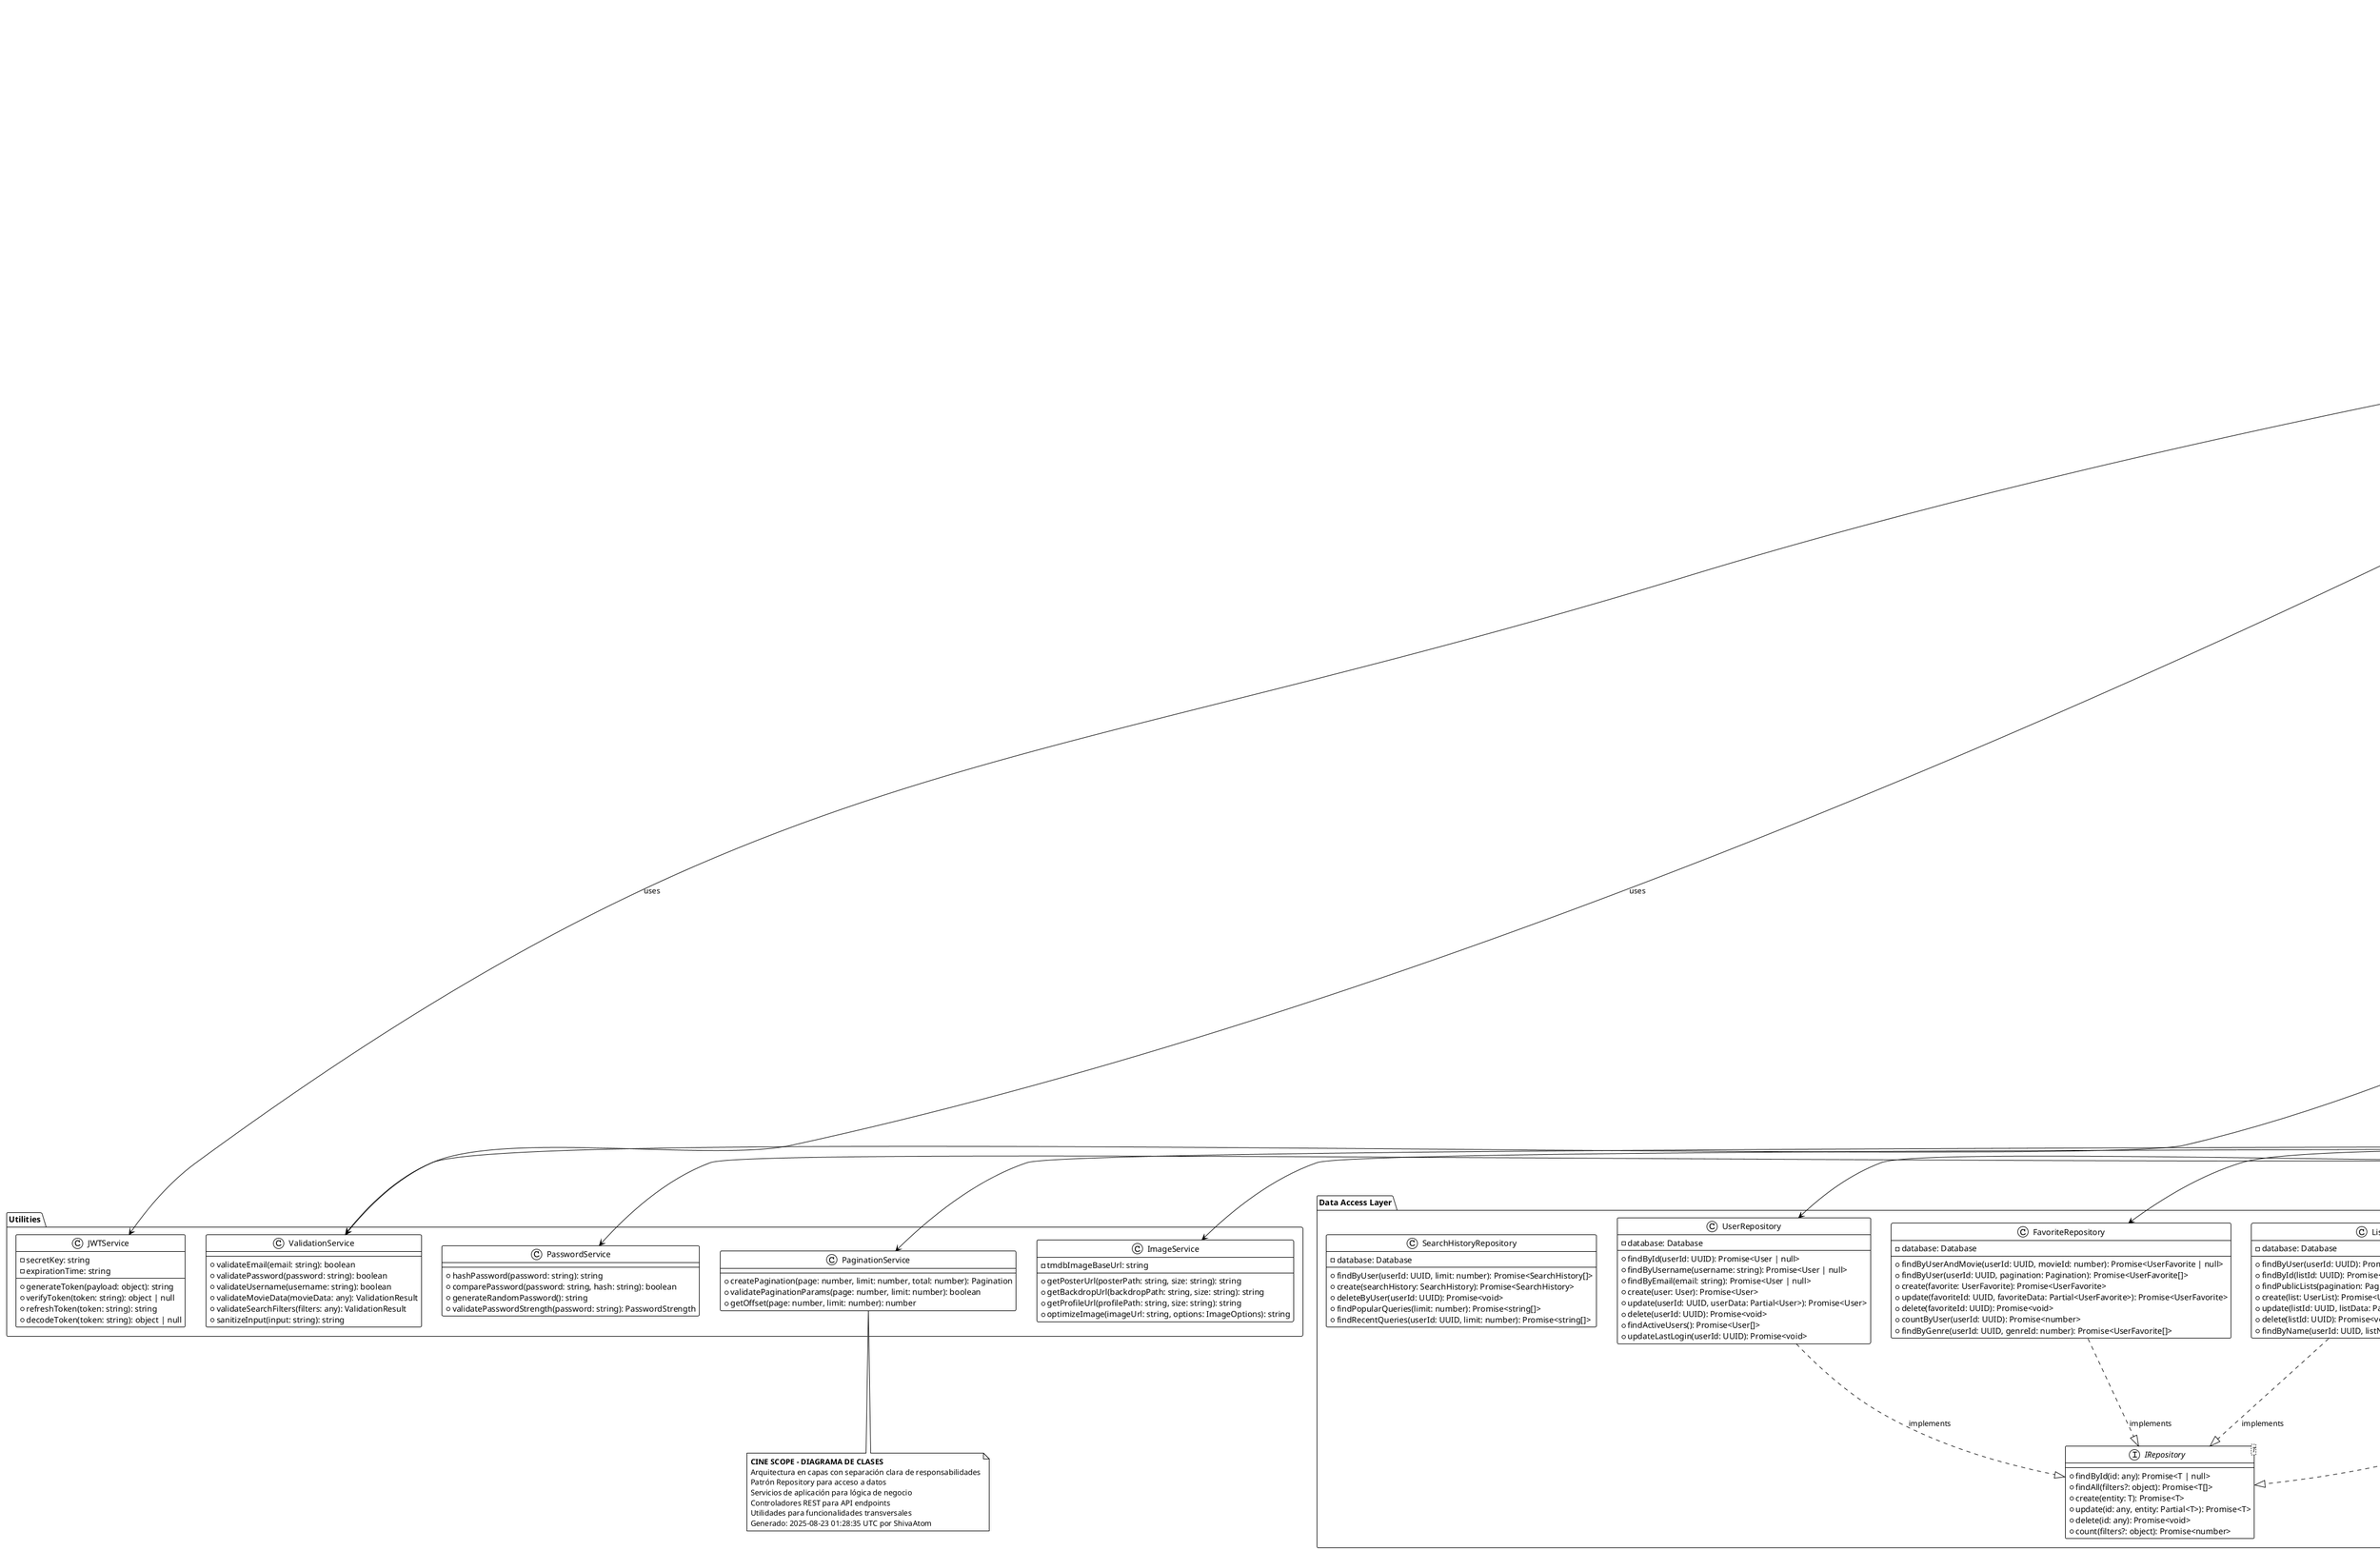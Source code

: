 @startuml DiagramaClases_CineScope
!theme plain

title Cine Scope - Diagrama de Clases\nAplicación de Búsqueda y Gestión de Películas\nGenerado: 2025-08-23 01:28:35 UTC por ShivaAtom

' ============================================================================
' CLASES DE ENTIDADES DEL DOMINIO
' ============================================================================

package "Domain Entities" {
    
    class User {
        - userId: UUID
        - username: string
        - email: string
        - passwordHash: string
        - firstName: string
        - lastName: string
        - avatarUrl: string
        - preferredLanguage: string
        - isActive: boolean
        - isVerified: boolean
        - createdAt: Date
        - updatedAt: Date
        - lastLogin: Date
        --
        + constructor(userData: UserData)
        + validateEmail(): boolean
        + validateUsername(): boolean
        + setPassword(password: string): void
        + checkPassword(password: string): boolean
        + updateProfile(profileData: UserProfile): void
        + activate(): void
        + deactivate(): void
        + updateLastLogin(): void
        + getFullName(): string
        + isValidSession(): boolean
    }
    
    class Movie {
        - movieId: number
        - tmdbId: number
        - title: string
        - originalTitle: string
        - overview: string
        - releaseDate: Date
        - runtime: number
        - adult: boolean
        - originalLanguage: string
        - popularity: number
        - voteAverage: number
        - voteCount: number
        - posterPath: string
        - backdropPath: string
        - budget: number
        - revenue: number
        - tagline: string
        - homepage: string
        - imdbId: string
        - status: string
        - createdAt: Date
        - updatedAt: Date
        - genres: Genre[]
        - productionCompanies: ProductionCompany[]
        --
        + constructor(movieData: MovieData)
        + getFullPosterUrl(): string
        + getFullBackdropUrl(): string
        + calculateRating(): number
        + isReleased(): boolean
        + getFormattedRuntime(): string
        + getFormattedBudget(): string
        + getFormattedRevenue(): string
        + addGenre(genre: Genre): void
        + removeGenre(genreId: number): void
        + updateFromTMDB(tmdbData: TMDBMovieData): void
        + getLocalizedTitle(language: string): string
        + getAgeRating(): string
    }
    
    class Genre {
        - genreId: number
        - tmdbGenreId: number
        - name: string
        - nameEs: string
        - nameEn: string
        - description: string
        - iconName: string
        - colorHex: string
        - isActive: boolean
        - sortOrder: number
        --
        + constructor(genreData: GenreData)
        + getLocalizedName(language: string): string
        + activate(): void
        + deactivate(): void
        + updateSortOrder(order: number): void
    }
    
    class UserFavorite {
        - favoriteId: UUID
        - userId: UUID
        - movieId: number
        - personalRating: number
        - personalNotes: string
        - isWatched: boolean
        - watchedAt: Date
        - rewatchCount: number
        - addedAt: Date
        - updatedAt: Date
        --
        + constructor(favoriteData: FavoriteData)
        + setRating(rating: number): void
        + addNotes(notes: string): void
        + markAsWatched(): void
        + markAsUnwatched(): void
        + incrementRewatch(): void
        + updateNotes(notes: string): void
    }
    
    class UserList {
        - listId: UUID
        - userId: UUID
        - listName: string
        - description: string
        - coverImageUrl: string
        - isPublic: boolean
        - isDefault: boolean
        - allowDuplicates: boolean
        - defaultSortOrder: string
        - movieCount: number
        - totalRuntime: number
        - createdAt: Date
        - updatedAt: Date
        - items: UserListItem[]
        --
        + constructor(listData: ListData)
        + addMovie(movieId: number, notes?: string): void
        + removeMovie(movieId: number): void
        + updateMovieOrder(movieId: number, order: number): void
        + makePublic(): void
        + makePrivate(): void
        + updateMovieCount(): void
        + calculateTotalRuntime(): number
        + sortItems(sortType: string): void
        + validateListName(): boolean
    }
    
    class UserListItem {
        - listItemId: UUID
        - listId: UUID
        - movieId: number
        - personalNotes: string
        - customSortOrder: number
        - addedAt: Date
        --
        + constructor(itemData: ListItemData)
        + updateNotes(notes: string): void
        + updateSortOrder(order: number): void
    }
    
    class SearchHistory {
        - searchId: UUID
        - userId: UUID
        - searchQuery: string
        - searchFilters: object
        - searchType: string
        - resultsCount: number
        - selectedMovieId: number
        - ipAddress: string
        - userAgent: string
        - responseTimeMs: number
        - searchTimestamp: Date
        --
        + constructor(searchData: SearchData)
        + getFormattedFilters(): string
        + isRecentSearch(): boolean
    }
}

' ============================================================================
' CLASES DE SERVICIOS DE APLICACIÓN
' ============================================================================

package "Application Services" {
    
    class UserService {
        - userRepository: UserRepository
        - passwordService: PasswordService
        - emailService: EmailService
        --
        + createUser(userData: UserRegistrationData): Promise<User>
        + authenticateUser(username: string, password: string): Promise<AuthResult>
        + getUserById(userId: UUID): Promise<User>
        + getUserByUsername(username: string): Promise<User>
        + getUserByEmail(email: string): Promise<User>
        + updateUserProfile(userId: UUID, profileData: UserProfile): Promise<User>
        + changePassword(userId: UUID, oldPassword: string, newPassword: string): Promise<void>
        + deactivateUser(userId: UUID): Promise<void>
        + sendVerificationEmail(userId: UUID): Promise<void>
        + verifyUserEmail(token: string): Promise<boolean>
        + resetPassword(email: string): Promise<void>
        + updateLastLogin(userId: UUID): Promise<void>
    }
    
    class MovieService {
        - movieRepository: MovieRepository
        - tmdbService: TMDBService
        - cacheService: CacheService
        --
        + searchMovies(query: string, filters: SearchFilters): Promise<SearchResult>
        + getMovieById(movieId: number): Promise<Movie>
        + getMovieByTMDBId(tmdbId: number): Promise<Movie>
        + getPopularMovies(page: number): Promise<Movie[]>
        + getMoviesByGenre(genreId: number, page: number): Promise<Movie[]>
        + updateMovieFromTMDB(tmdbId: number): Promise<Movie>
        + getMovieDetails(tmdbId: number): Promise<MovieDetails>
        + getMovieCredits(tmdbId: number): Promise<MovieCredits>
        + getMovieImages(tmdbId: number): Promise<MovieImages>
        + getMovieVideos(tmdbId: number): Promise<MovieVideos>
        + getMovieReviews(tmdbId: number): Promise<MovieReviews>
        + getRecommendations(tmdbId: number): Promise<Movie[]>
        + getSimilarMovies(tmdbId: number): Promise<Movie[]>
    }
    
    class FavoriteService {
        - favoriteRepository: FavoriteRepository
        - movieService: MovieService
        - notificationService: NotificationService
        --
        + addToFavorites(userId: UUID, movieId: number): Promise<UserFavorite>
        + removeFromFavorites(userId: UUID, movieId: number): Promise<void>
        + getUserFavorites(userId: UUID, pagination: Pagination): Promise<UserFavorite[]>
        + isFavorite(userId: UUID, movieId: number): Promise<boolean>
        + updateFavoriteRating(favoriteId: UUID, rating: number): Promise<UserFavorite>
        + updateFavoriteNotes(favoriteId: UUID, notes: string): Promise<UserFavorite>
        + markAsWatched(favoriteId: UUID): Promise<UserFavorite>
        + getFavoritesByGenre(userId: UUID, genreId: number): Promise<UserFavorite[]>
        + getFavoriteStatistics(userId: UUID): Promise<FavoriteStats>
        + exportFavorites(userId: UUID, format: string): Promise<string>
    }
    
    class ListService {
        - listRepository: ListRepository
        - listItemRepository: ListItemRepository
        - movieService: MovieService
        --
        + createList(userId: UUID, listData: ListCreationData): Promise<UserList>
        + getUserLists(userId: UUID): Promise<UserList[]>
        + getListById(listId: UUID): Promise<UserList>
        + updateList(listId: UUID, listData: ListUpdateData): Promise<UserList>
        + deleteList(listId: UUID): Promise<void>
        + addMovieToList(listId: UUID, movieId: number, notes?: string): Promise<UserListItem>
        + removeMovieFromList(listId: UUID, movieId: number): Promise<void>
        + updateListItemOrder(listId: UUID, movieId: number, order: number): Promise<void>
        + getPublicLists(pagination: Pagination): Promise<UserList[]>
        + shareList(listId: UUID): Promise<string>
        + duplicateList(listId: UUID, newName: string): Promise<UserList>
    }
    
    class TMDBService {
        - apiKey: string
        - baseUrl: string
        - httpClient: HttpClient
        - cacheService: CacheService
        --
        + searchMovies(query: string, page: number): Promise<TMDBSearchResult>
        + getMovieDetails(tmdbId: number): Promise<TMDBMovieDetails>
        + getPopularMovies(page: number): Promise<TMDBMovieResult[]>
        + getTopRatedMovies(page: number): Promise<TMDBMovieResult[]>
        + getNowPlayingMovies(page: number): Promise<TMDBMovieResult[]>
        + getUpcomingMovies(page: number): Promise<TMDBMovieResult[]>
        + getMoviesByGenre(genreId: number, page: number): Promise<TMDBMovieResult[]>
        + getGenres(): Promise<TMDBGenre[]>
        + getMovieCredits(tmdbId: number): Promise<TMDBCredits>
        + getMovieImages(tmdbId: number): Promise<TMDBImages>
        + getMovieVideos(tmdbId: number): Promise<TMDBVideos>
        + getMovieReviews(tmdbId: number): Promise<TMDBReviews>
        + getConfiguration(): Promise<TMDBConfiguration>
        - makeRequest(endpoint: string, params: object): Promise<any>
        - handleRateLimit(): Promise<void>
    }
    
    class CacheService {
        - redisClient: RedisClient
        - defaultTTL: number
        --
        + get<T>(key: string): Promise<T | null>
        + set(key: string, value: any, ttl?: number): Promise<void>
        + delete(key: string): Promise<void>
        + exists(key: string): Promise<boolean>
        + invalidatePattern(pattern: string): Promise<void>
        + getMovieCache(tmdbId: number, type: string): Promise<any>
        + setMovieCache(tmdbId: number, type: string, data: any): Promise<void>
        + clearUserCache(userId: UUID): Promise<void>
        + getSearchCache(query: string, filters: object): Promise<any>
        + setSearchCache(query: string, filters: object, results: any): Promise<void>
    }
    
    class SearchService {
        - movieService: MovieService
        - searchHistoryRepository: SearchHistoryRepository
        - cacheService: CacheService
        --
        + searchMovies(query: string, filters: SearchFilters, userId?: UUID): Promise<SearchResult>
        + getSearchSuggestions(query: string): Promise<string[]>
        + getPopularSearches(): Promise<string[]>
        + getUserSearchHistory(userId: UUID): Promise<SearchHistory[]>
        + saveSearchHistory(searchData: SearchData): Promise<SearchHistory>
        + clearSearchHistory(userId: UUID): Promise<void>
        + getAdvancedSearch(filters: AdvancedFilters): Promise<SearchResult>
        + getAutocompleteSuggestions(query: string): Promise<AutocompleteResult[]>
    }
}

' ============================================================================
' CLASES DE CONTROLADORES (API)
' ============================================================================

package "API Controllers" {
    
    class AuthController {
        - userService: UserService
        - jwtService: JWTService
        - validationService: ValidationService
        --
        + register(req: Request, res: Response): Promise<void>
        + login(req: Request, res: Response): Promise<void>
        + logout(req: Request, res: Response): Promise<void>
        + refreshToken(req: Request, res: Response): Promise<void>
        + forgotPassword(req: Request, res: Response): Promise<void>
        + resetPassword(req: Request, res: Response): Promise<void>
        + verifyEmail(req: Request, res: Response): Promise<void>
        + getCurrentUser(req: Request, res: Response): Promise<void>
    }
    
    class MovieController {
        - movieService: MovieService
        - searchService: SearchService
        --
        + searchMovies(req: Request, res: Response): Promise<void>
        + getMovieDetails(req: Request, res: Response): Promise<void>
        + getPopularMovies(req: Request, res: Response): Promise<void>
        + getTopRatedMovies(req: Request, res: Response): Promise<void>
        + getNowPlayingMovies(req: Request, res: Response): Promise<void>
        + getUpcomingMovies(req: Request, res: Response): Promise<void>
        + getMoviesByGenre(req: Request, res: Response): Promise<void>
        + getMovieCredits(req: Request, res: Response): Promise<void>
        + getMovieImages(req: Request, res: Response): Promise<void>
        + getMovieVideos(req: Request, res: Response): Promise<void>
        + getMovieReviews(req: Request, res: Response): Promise<void>
        + getRecommendations(req: Request, res: Response): Promise<void>
        + getSimilarMovies(req: Request, res: Response): Promise<void>
    }
    
    class FavoriteController {
        - favoriteService: FavoriteService
        --
        + addToFavorites(req: Request, res: Response): Promise<void>
        + removeFromFavorites(req: Request, res: Response): Promise<void>
        + getUserFavorites(req: Request, res: Response): Promise<void>
        + updateFavoriteRating(req: Request, res: Response): Promise<void>
        + updateFavoriteNotes(req: Request, res: Response): Promise<void>
        + markAsWatched(req: Request, res: Response): Promise<void>
        + getFavoriteStatistics(req: Request, res: Response): Promise<void>
        + exportFavorites(req: Request, res: Response): Promise<void>
    }
    
    class ListController {
        - listService: ListService
        --
        + createList(req: Request, res: Response): Promise<void>
        + getUserLists(req: Request, res: Response): Promise<void>
        + getListDetails(req: Request, res: Response): Promise<void>
        + updateList(req: Request, res: Response): Promise<void>
        + deleteList(req: Request, res: Response): Promise<void>
        + addMovieToList(req: Request, res: Response): Promise<void>
        + removeMovieFromList(req: Request, res: Response): Promise<void>
        + updateListItemOrder(req: Request, res: Response): Promise<void>
        + getPublicLists(req: Request, res: Response): Promise<void>
        + shareList(req: Request, res: Response): Promise<void>
        + duplicateList(req: Request, res: Response): Promise<void>
    }
    
    class UserController {
        - userService: UserService
        --
        + getProfile(req: Request, res: Response): Promise<void>
        + updateProfile(req: Request, res: Response): Promise<void>
        + changePassword(req: Request, res: Response): Promise<void>
        + uploadAvatar(req: Request, res: Response): Promise<void>
        + getPreferences(req: Request, res: Response): Promise<void>
        + updatePreferences(req: Request, res: Response): Promise<void>
        + deactivateAccount(req: Request, res: Response): Promise<void>
    }
}

' ============================================================================
' CLASES DE REPOSITORIO (DATA ACCESS)
' ============================================================================

package "Data Access Layer" {
    
    interface IRepository<T> {
        + findById(id: any): Promise<T | null>
        + findAll(filters?: object): Promise<T[]>
        + create(entity: T): Promise<T>
        + update(id: any, entity: Partial<T>): Promise<T>
        + delete(id: any): Promise<void>
        + count(filters?: object): Promise<number>
    }
    
    class UserRepository {
        - database: Database
        --
        + findById(userId: UUID): Promise<User | null>
        + findByUsername(username: string): Promise<User | null>
        + findByEmail(email: string): Promise<User | null>
        + create(user: User): Promise<User>
        + update(userId: UUID, userData: Partial<User>): Promise<User>
        + delete(userId: UUID): Promise<void>
        + findActiveUsers(): Promise<User[]>
        + updateLastLogin(userId: UUID): Promise<void>
    }
    
    class MovieRepository {
        - database: Database
        --
        + findById(movieId: number): Promise<Movie | null>
        + findByTMDBId(tmdbId: number): Promise<Movie | null>
        + searchByTitle(title: string): Promise<Movie[]>
        + findByGenre(genreId: number, pagination: Pagination): Promise<Movie[]>
        + findPopular(pagination: Pagination): Promise<Movie[]>
        + create(movie: Movie): Promise<Movie>
        + update(movieId: number, movieData: Partial<Movie>): Promise<Movie>
        + upsertFromTMDB(tmdbData: TMDBMovieData): Promise<Movie>
    }
    
    class FavoriteRepository {
        - database: Database
        --
        + findByUserAndMovie(userId: UUID, movieId: number): Promise<UserFavorite | null>
        + findByUser(userId: UUID, pagination: Pagination): Promise<UserFavorite[]>
        + create(favorite: UserFavorite): Promise<UserFavorite>
        + update(favoriteId: UUID, favoriteData: Partial<UserFavorite>): Promise<UserFavorite>
        + delete(favoriteId: UUID): Promise<void>
        + countByUser(userId: UUID): Promise<number>
        + findByGenre(userId: UUID, genreId: number): Promise<UserFavorite[]>
    }
    
    class ListRepository {
        - database: Database
        --
        + findByUser(userId: UUID): Promise<UserList[]>
        + findById(listId: UUID): Promise<UserList | null>
        + findPublicLists(pagination: Pagination): Promise<UserList[]>
        + create(list: UserList): Promise<UserList>
        + update(listId: UUID, listData: Partial<UserList>): Promise<UserList>
        + delete(listId: UUID): Promise<void>
        + findByName(userId: UUID, listName: string): Promise<UserList | null>
    }
    
    class SearchHistoryRepository {
        - database: Database
        --
        + findByUser(userId: UUID, limit: number): Promise<SearchHistory[]>
        + create(searchHistory: SearchHistory): Promise<SearchHistory>
        + deleteByUser(userId: UUID): Promise<void>
        + findPopularQueries(limit: number): Promise<string[]>
        + findRecentQueries(userId: UUID, limit: number): Promise<string[]>
    }
}

' ============================================================================
' CLASES UTILITARIAS
' ============================================================================

package "Utilities" {
    
    class ValidationService {
        + validateEmail(email: string): boolean
        + validatePassword(password: string): boolean
        + validateUsername(username: string): boolean
        + validateMovieData(movieData: any): ValidationResult
        + validateSearchFilters(filters: any): ValidationResult
        + sanitizeInput(input: string): string
    }
    
    class JWTService {
        - secretKey: string
        - expirationTime: string
        --
        + generateToken(payload: object): string
        + verifyToken(token: string): object | null
        + refreshToken(token: string): string
        + decodeToken(token: string): object | null
    }
    
    class PasswordService {
        + hashPassword(password: string): string
        + comparePassword(password: string, hash: string): boolean
        + generateRandomPassword(): string
        + validatePasswordStrength(password: string): PasswordStrength
    }
    
    class ImageService {
        - tmdbImageBaseUrl: string
        --
        + getPosterUrl(posterPath: string, size: string): string
        + getBackdropUrl(backdropPath: string, size: string): string
        + getProfileUrl(profilePath: string, size: string): string
        + optimizeImage(imageUrl: string, options: ImageOptions): string
    }
    
    class PaginationService {
        + createPagination(page: number, limit: number, total: number): Pagination
        + validatePaginationParams(page: number, limit: number): boolean
        + getOffset(page: number, limit: number): number
    }
}

' ============================================================================
' RELACIONES ENTRE CLASES
' ============================================================================

' Relaciones de composición y agregación
User ||--o{ UserFavorite : "has many"
User ||--o{ UserList : "creates"
User ||--o{ SearchHistory : "performs"
Movie ||--o{ UserFavorite : "favorited by"
Movie }o--|| Genre : "belongs to"
UserList ||--o{ UserListItem : "contains"
Movie ||--o{ UserListItem : "included in"

' Relaciones de servicios
UserService --> UserRepository : "uses"
MovieService --> MovieRepository : "uses"
MovieService --> TMDBService : "uses"
MovieService --> CacheService : "uses"
FavoriteService --> FavoriteRepository : "uses"
FavoriteService --> MovieService : "uses"
ListService --> ListRepository : "uses"
ListService --> MovieService : "uses"
SearchService --> MovieService : "uses"
SearchService --> CacheService : "uses"

' Relaciones de controladores
AuthController --> UserService : "uses"
AuthController --> JWTService : "uses"
MovieController --> MovieService : "uses"
MovieController --> SearchService : "uses"
FavoriteController --> FavoriteService : "uses"
ListController --> ListService : "uses"
UserController --> UserService : "uses"

' Implementaciones de interfaces
UserRepository ..|> IRepository : "implements"
MovieRepository ..|> IRepository : "implements"
FavoriteRepository ..|> IRepository : "implements"
ListRepository ..|> IRepository : "implements"

' Dependencias de utilidades
UserService --> PasswordService : "uses"
UserService --> ValidationService : "uses"
AuthController --> ValidationService : "uses"
MovieService --> ImageService : "uses"
SearchService --> PaginationService : "uses"

note bottom : **CINE SCOPE - DIAGRAMA DE CLASES**\nArquitectura en capas con separación clara de responsabilidades\nPatrón Repository para acceso a datos\nServicios de aplicación para lógica de negocio\nControladores REST para API endpoints\nUtilidades para funcionalidades transversales\nGenerado: 2025-08-23 01:28:35 UTC por ShivaAtom

@enduml